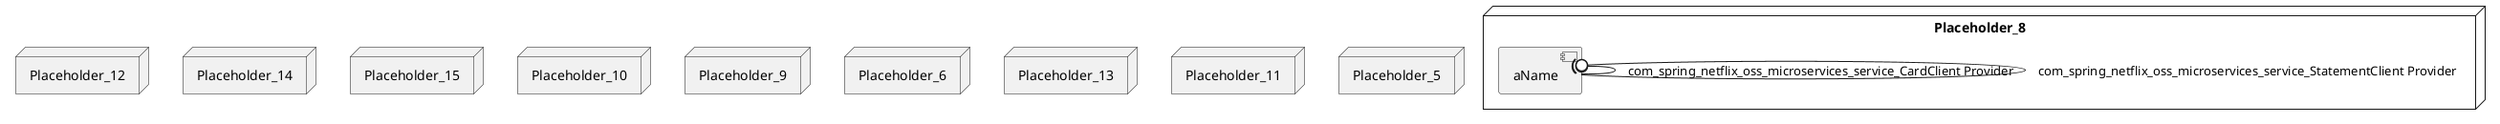 @startuml
skinparam fixCircleLabelOverlapping true
node Placeholder_8 {
[aName] [[fernandoabcampos-spring-netflix-oss-microservices.system#_qOk1CbtpEe66e86fHCV45A]]
}
node Placeholder_12 {
[aName] [[fernandoabcampos-spring-netflix-oss-microservices.system#_qOk1CbtpEe66e86fHCV45A]]
}
node Placeholder_14 {
[aName] [[fernandoabcampos-spring-netflix-oss-microservices.system#_qOk1CbtpEe66e86fHCV45A]]
}
node Placeholder_15 {
[aName] [[fernandoabcampos-spring-netflix-oss-microservices.system#_qOk1CbtpEe66e86fHCV45A]]
}
node Placeholder_10 {
[aName] [[fernandoabcampos-spring-netflix-oss-microservices.system#_qOk1CbtpEe66e86fHCV45A]]
}
node Placeholder_9 {
[aName] [[fernandoabcampos-spring-netflix-oss-microservices.system#_qOk1CbtpEe66e86fHCV45A]]
}
node Placeholder_6 {
[aName] [[fernandoabcampos-spring-netflix-oss-microservices.system#_qOk1CbtpEe66e86fHCV45A]]
}
node Placeholder_13 {
[aName] [[fernandoabcampos-spring-netflix-oss-microservices.system#_qOk1CbtpEe66e86fHCV45A]]
}
node Placeholder_11 {
[aName] [[fernandoabcampos-spring-netflix-oss-microservices.system#_qOk1CbtpEe66e86fHCV45A]]
}
node Placeholder_5 {
[aName] [[fernandoabcampos-spring-netflix-oss-microservices.system#_qOk1CbtpEe66e86fHCV45A]]
}
[aName] -(0- [aName] : com_spring_netflix_oss_microservices_service_CardClient Provider
[aName] -(0- [aName] : com_spring_netflix_oss_microservices_service_StatementClient Provider

@enduml

